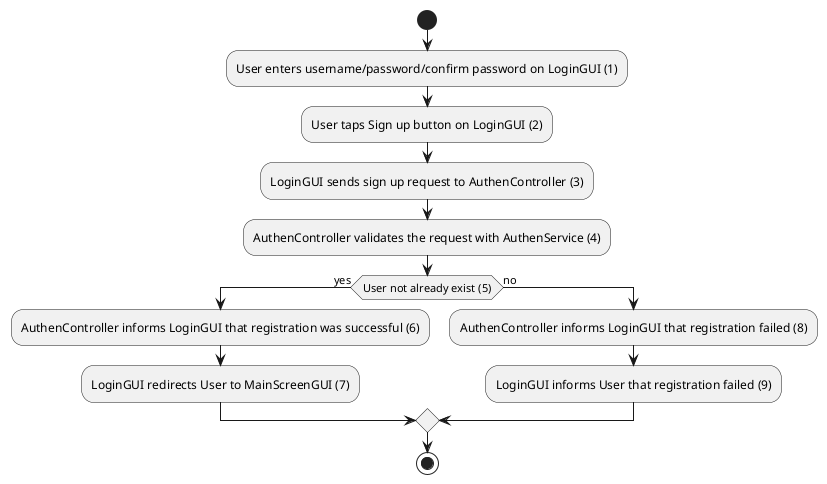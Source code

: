 @startuml

start

:User enters username/password/confirm password on LoginGUI (1);

:User taps Sign up button on LoginGUI (2);

:LoginGUI sends sign up request to AuthenController (3);

:AuthenController validates the request with AuthenService (4);

if (User not already exist (5)) then (yes)
   :AuthenController informs LoginGUI that registration was successful (6);
   :LoginGUI redirects User to MainScreenGUI (7);
else (no)
   :AuthenController informs LoginGUI that registration failed (8);
   :LoginGUI informs User that registration failed (9);
endif

stop

@enduml
